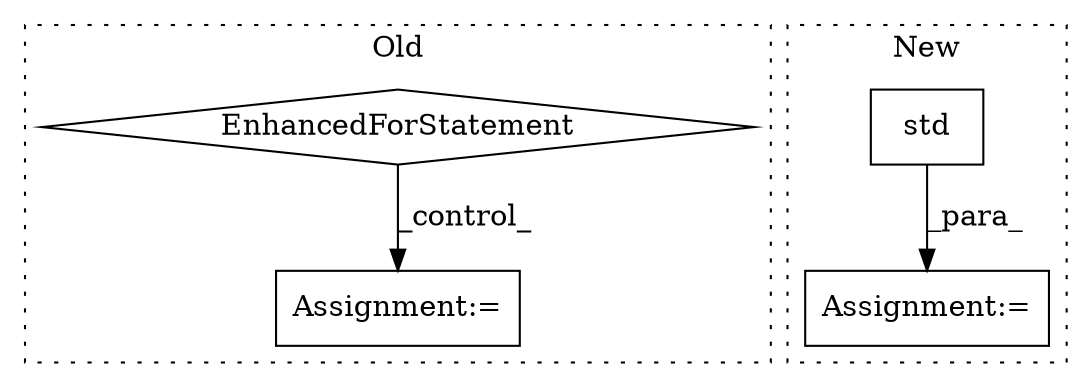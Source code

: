 digraph G {
subgraph cluster0 {
1 [label="EnhancedForStatement" a="70" s="5397,5486" l="57,2" shape="diamond"];
4 [label="Assignment:=" a="7" s="5498,5588" l="61,2" shape="box"];
label = "Old";
style="dotted";
}
subgraph cluster1 {
2 [label="std" a="32" s="5785,5800" l="4,1" shape="box"];
3 [label="Assignment:=" a="7" s="5778" l="1" shape="box"];
label = "New";
style="dotted";
}
1 -> 4 [label="_control_"];
2 -> 3 [label="_para_"];
}